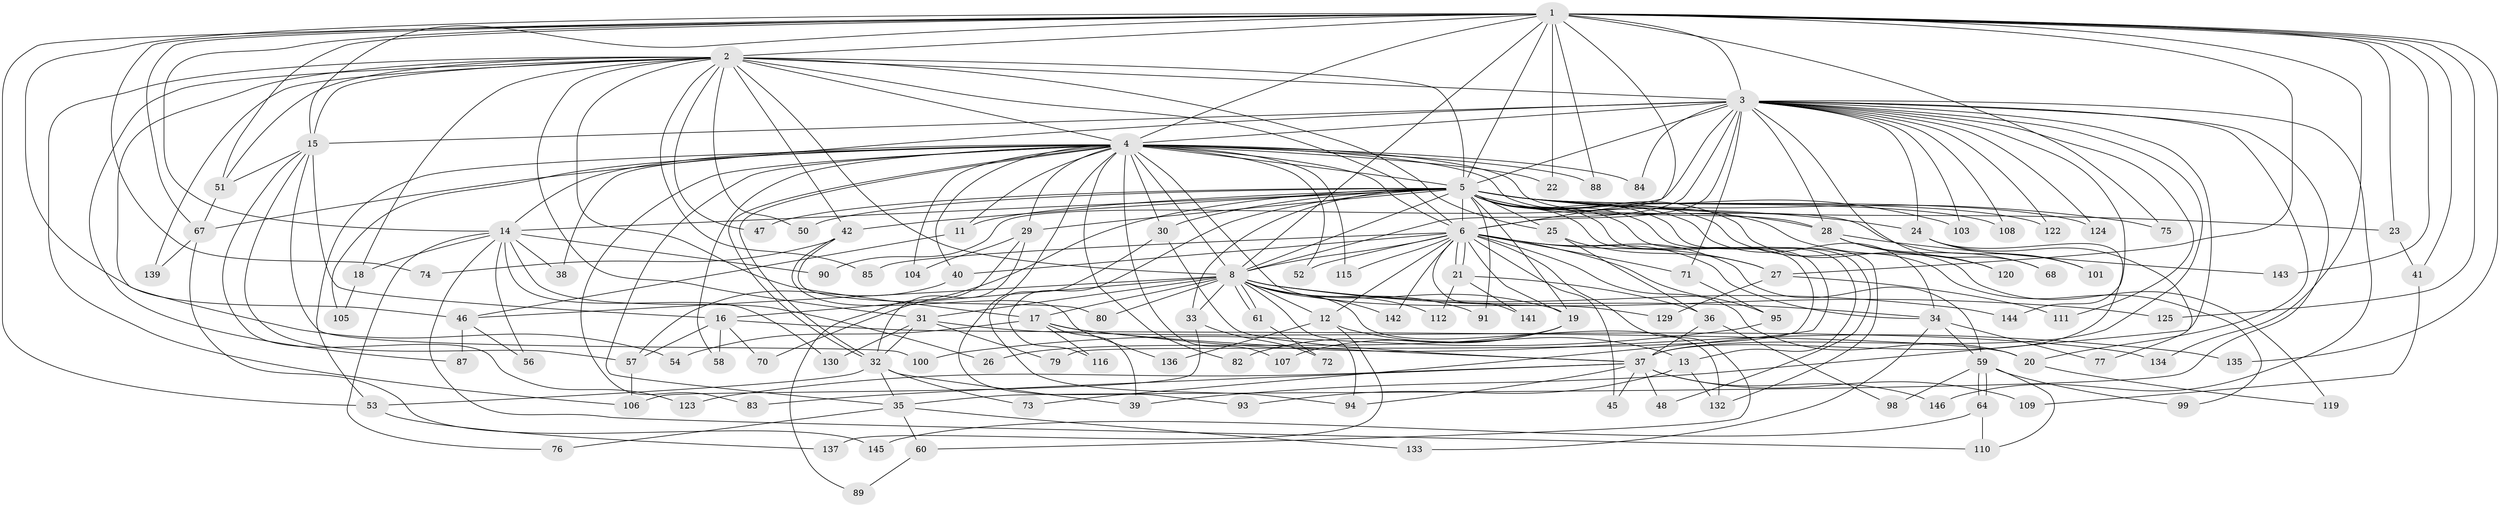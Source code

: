 // original degree distribution, {27: 0.00684931506849315, 23: 0.0136986301369863, 14: 0.00684931506849315, 34: 0.00684931506849315, 31: 0.00684931506849315, 20: 0.0136986301369863, 16: 0.00684931506849315, 28: 0.00684931506849315, 3: 0.1095890410958904, 5: 0.06164383561643835, 4: 0.0958904109589041, 9: 0.00684931506849315, 8: 0.0136986301369863, 6: 0.02054794520547945, 7: 0.02054794520547945, 2: 0.5958904109589042, 11: 0.00684931506849315}
// Generated by graph-tools (version 1.1) at 2025/11/02/27/25 16:11:05]
// undirected, 116 vertices, 262 edges
graph export_dot {
graph [start="1"]
  node [color=gray90,style=filled];
  1 [super="+131"];
  2 [super="+92"];
  3 [super="+9"];
  4 [super="+66"];
  5 [super="+10"];
  6 [super="+7"];
  8 [super="+55"];
  11 [super="+96"];
  12;
  13 [super="+138"];
  14 [super="+63"];
  15 [super="+117"];
  16 [super="+62"];
  17 [super="+78"];
  18;
  19 [super="+49"];
  20;
  21;
  22;
  23;
  24;
  25;
  26;
  27 [super="+97"];
  28 [super="+65"];
  29 [super="+81"];
  30 [super="+113"];
  31 [super="+126"];
  32;
  33 [super="+102"];
  34 [super="+69"];
  35 [super="+43"];
  36 [super="+86"];
  37 [super="+44"];
  38;
  39 [super="+118"];
  40;
  41;
  42;
  45;
  46;
  47;
  48;
  50;
  51 [super="+128"];
  52;
  53;
  54;
  56;
  57 [super="+127"];
  58;
  59 [super="+140"];
  60;
  61;
  64;
  67 [super="+121"];
  68;
  70;
  71;
  72;
  73;
  74;
  75;
  76;
  77;
  79;
  80;
  82;
  83;
  84;
  85;
  87;
  88;
  89;
  90;
  91;
  93;
  94;
  95;
  98;
  99;
  100;
  101;
  103;
  104;
  105;
  106 [super="+114"];
  107;
  108;
  109;
  110;
  111;
  112;
  115;
  116;
  119;
  120;
  122;
  123;
  124;
  125;
  129;
  130;
  132;
  133;
  134;
  135;
  136;
  137;
  139;
  141;
  142;
  143;
  144;
  145;
  146;
  1 -- 2 [weight=2];
  1 -- 3 [weight=2];
  1 -- 4;
  1 -- 5 [weight=2];
  1 -- 6 [weight=2];
  1 -- 8;
  1 -- 15;
  1 -- 22;
  1 -- 23;
  1 -- 41;
  1 -- 46;
  1 -- 51;
  1 -- 74;
  1 -- 75;
  1 -- 88;
  1 -- 125;
  1 -- 134;
  1 -- 135;
  1 -- 143;
  1 -- 53;
  1 -- 14;
  1 -- 27;
  1 -- 67;
  2 -- 3 [weight=2];
  2 -- 4;
  2 -- 5 [weight=2];
  2 -- 6 [weight=2];
  2 -- 8;
  2 -- 15;
  2 -- 17;
  2 -- 18;
  2 -- 25;
  2 -- 31;
  2 -- 42;
  2 -- 47;
  2 -- 50;
  2 -- 51;
  2 -- 54;
  2 -- 85;
  2 -- 87;
  2 -- 139;
  2 -- 106;
  3 -- 4 [weight=2];
  3 -- 5 [weight=4];
  3 -- 6 [weight=4];
  3 -- 8 [weight=2];
  3 -- 35;
  3 -- 39;
  3 -- 124;
  3 -- 146;
  3 -- 67;
  3 -- 68;
  3 -- 71;
  3 -- 144;
  3 -- 20;
  3 -- 84;
  3 -- 24;
  3 -- 90;
  3 -- 28;
  3 -- 37;
  3 -- 103;
  3 -- 108;
  3 -- 111;
  3 -- 122;
  3 -- 15;
  4 -- 5 [weight=2];
  4 -- 6 [weight=2];
  4 -- 8;
  4 -- 11;
  4 -- 14;
  4 -- 22;
  4 -- 29;
  4 -- 30;
  4 -- 32;
  4 -- 32;
  4 -- 38;
  4 -- 40;
  4 -- 52;
  4 -- 53;
  4 -- 58;
  4 -- 82;
  4 -- 83;
  4 -- 84;
  4 -- 88;
  4 -- 93;
  4 -- 101;
  4 -- 104;
  4 -- 105;
  4 -- 107;
  4 -- 115;
  4 -- 129;
  4 -- 28;
  4 -- 35;
  5 -- 6 [weight=4];
  5 -- 8 [weight=3];
  5 -- 11;
  5 -- 14;
  5 -- 19;
  5 -- 25;
  5 -- 30;
  5 -- 33 [weight=2];
  5 -- 34;
  5 -- 42;
  5 -- 47;
  5 -- 70;
  5 -- 73;
  5 -- 75;
  5 -- 79;
  5 -- 91;
  5 -- 99;
  5 -- 103;
  5 -- 116;
  5 -- 119;
  5 -- 120;
  5 -- 122;
  5 -- 124;
  5 -- 132;
  5 -- 13;
  5 -- 23;
  5 -- 24;
  5 -- 28 [weight=2];
  5 -- 29;
  5 -- 108;
  5 -- 48;
  5 -- 50;
  6 -- 8 [weight=2];
  6 -- 19;
  6 -- 20;
  6 -- 21;
  6 -- 21;
  6 -- 27;
  6 -- 59;
  6 -- 60;
  6 -- 71;
  6 -- 85;
  6 -- 95;
  6 -- 115;
  6 -- 34;
  6 -- 40;
  6 -- 12;
  6 -- 45;
  6 -- 141;
  6 -- 142;
  6 -- 52;
  8 -- 12;
  8 -- 16;
  8 -- 17;
  8 -- 31;
  8 -- 33;
  8 -- 46;
  8 -- 61;
  8 -- 61;
  8 -- 80;
  8 -- 91;
  8 -- 94;
  8 -- 112;
  8 -- 125;
  8 -- 132;
  8 -- 142;
  8 -- 144;
  8 -- 34;
  8 -- 19;
  11 -- 46;
  12 -- 13;
  12 -- 136;
  12 -- 137;
  13 -- 93;
  13 -- 132;
  14 -- 18;
  14 -- 26;
  14 -- 38;
  14 -- 56;
  14 -- 90;
  14 -- 130;
  14 -- 110;
  14 -- 76;
  15 -- 16;
  15 -- 57;
  15 -- 100;
  15 -- 123;
  15 -- 51;
  16 -- 57;
  16 -- 58;
  16 -- 70;
  16 -- 20;
  17 -- 39;
  17 -- 54;
  17 -- 116;
  17 -- 135;
  17 -- 37;
  18 -- 105;
  19 -- 26;
  19 -- 107;
  19 -- 82;
  20 -- 119;
  21 -- 36;
  21 -- 112;
  21 -- 141;
  23 -- 41;
  24 -- 37;
  24 -- 77;
  24 -- 101;
  25 -- 27;
  25 -- 36;
  27 -- 111;
  27 -- 129;
  28 -- 68;
  28 -- 120;
  28 -- 143;
  29 -- 89;
  29 -- 104;
  29 -- 32;
  30 -- 37;
  30 -- 94;
  31 -- 79;
  31 -- 130;
  31 -- 134;
  31 -- 32;
  32 -- 35;
  32 -- 53;
  32 -- 73;
  32 -- 39;
  33 -- 72;
  33 -- 106;
  34 -- 59;
  34 -- 77;
  34 -- 133;
  35 -- 60;
  35 -- 133;
  35 -- 76;
  36 -- 98;
  36 -- 37;
  37 -- 45;
  37 -- 48;
  37 -- 83;
  37 -- 94;
  37 -- 109;
  37 -- 123;
  37 -- 146;
  40 -- 57;
  41 -- 109;
  42 -- 74;
  42 -- 80;
  42 -- 136;
  46 -- 56;
  46 -- 87;
  51 -- 67;
  53 -- 137;
  57 -- 106;
  59 -- 64;
  59 -- 64;
  59 -- 98;
  59 -- 99;
  59 -- 110;
  60 -- 89;
  61 -- 72;
  64 -- 110;
  64 -- 145;
  67 -- 139;
  67 -- 145;
  71 -- 95;
  95 -- 100;
}
